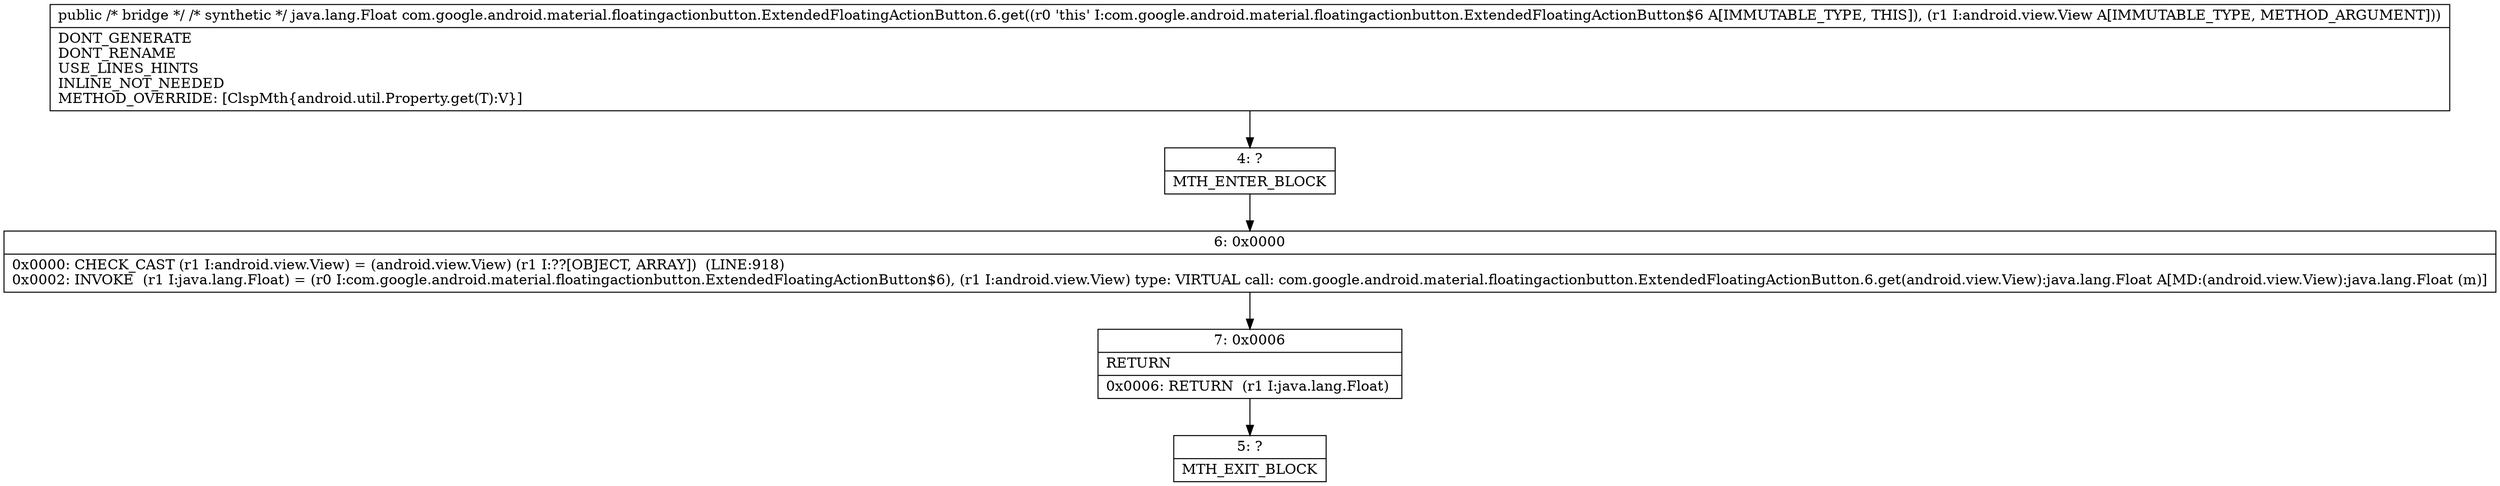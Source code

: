 digraph "CFG forcom.google.android.material.floatingactionbutton.ExtendedFloatingActionButton.6.get(Ljava\/lang\/Object;)Ljava\/lang\/Object;" {
Node_4 [shape=record,label="{4\:\ ?|MTH_ENTER_BLOCK\l}"];
Node_6 [shape=record,label="{6\:\ 0x0000|0x0000: CHECK_CAST (r1 I:android.view.View) = (android.view.View) (r1 I:??[OBJECT, ARRAY])  (LINE:918)\l0x0002: INVOKE  (r1 I:java.lang.Float) = (r0 I:com.google.android.material.floatingactionbutton.ExtendedFloatingActionButton$6), (r1 I:android.view.View) type: VIRTUAL call: com.google.android.material.floatingactionbutton.ExtendedFloatingActionButton.6.get(android.view.View):java.lang.Float A[MD:(android.view.View):java.lang.Float (m)]\l}"];
Node_7 [shape=record,label="{7\:\ 0x0006|RETURN\l|0x0006: RETURN  (r1 I:java.lang.Float) \l}"];
Node_5 [shape=record,label="{5\:\ ?|MTH_EXIT_BLOCK\l}"];
MethodNode[shape=record,label="{public \/* bridge *\/ \/* synthetic *\/ java.lang.Float com.google.android.material.floatingactionbutton.ExtendedFloatingActionButton.6.get((r0 'this' I:com.google.android.material.floatingactionbutton.ExtendedFloatingActionButton$6 A[IMMUTABLE_TYPE, THIS]), (r1 I:android.view.View A[IMMUTABLE_TYPE, METHOD_ARGUMENT]))  | DONT_GENERATE\lDONT_RENAME\lUSE_LINES_HINTS\lINLINE_NOT_NEEDED\lMETHOD_OVERRIDE: [ClspMth\{android.util.Property.get(T):V\}]\l}"];
MethodNode -> Node_4;Node_4 -> Node_6;
Node_6 -> Node_7;
Node_7 -> Node_5;
}

